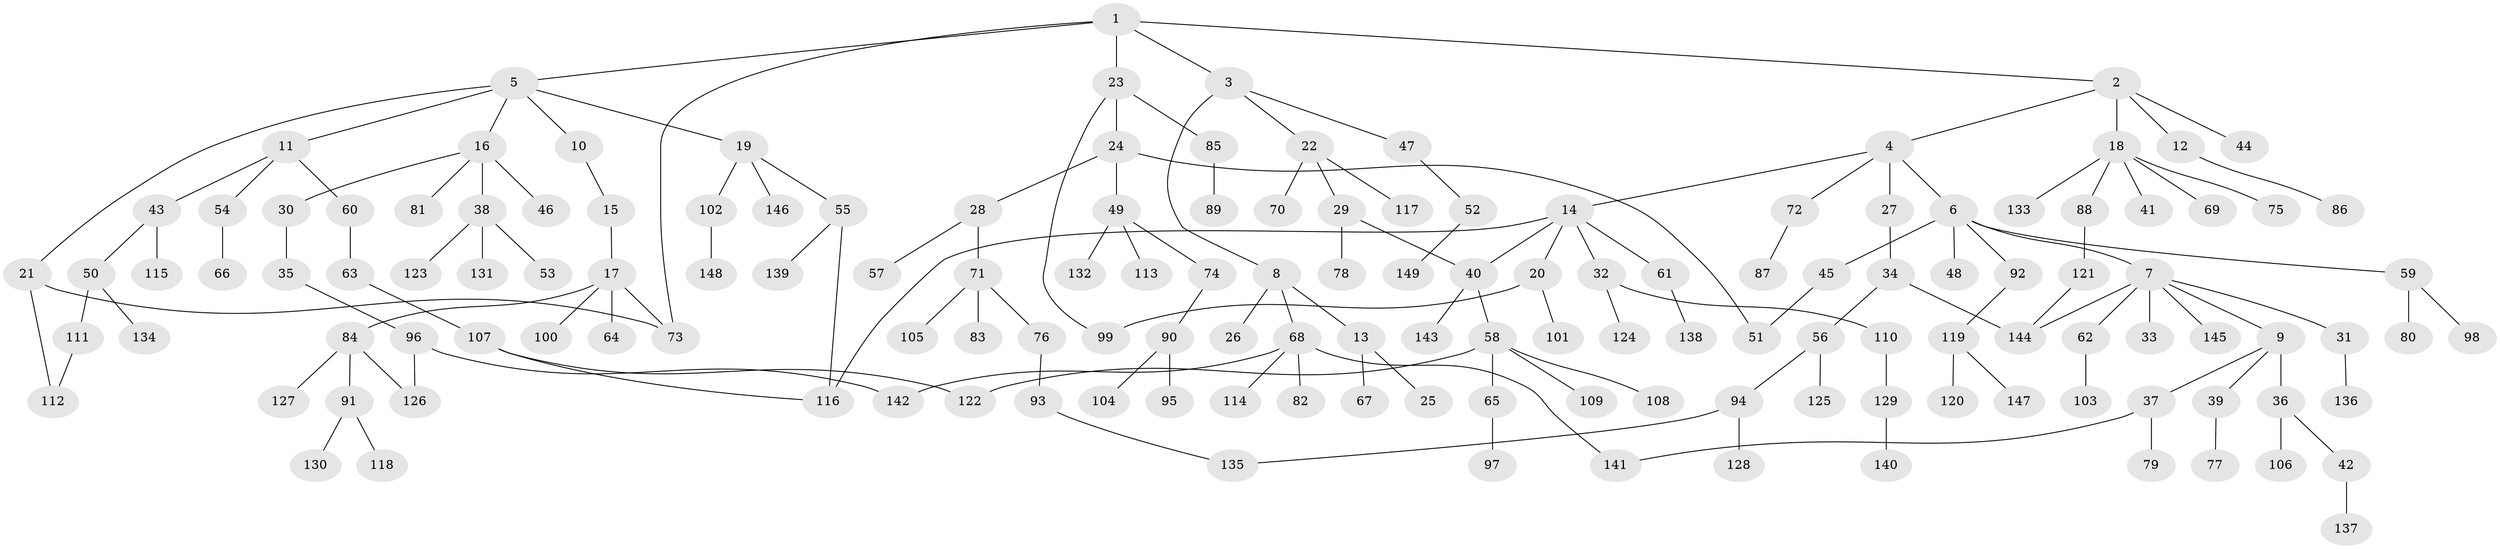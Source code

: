 // Generated by graph-tools (version 1.1) at 2025/13/03/09/25 04:13:23]
// undirected, 149 vertices, 163 edges
graph export_dot {
graph [start="1"]
  node [color=gray90,style=filled];
  1;
  2;
  3;
  4;
  5;
  6;
  7;
  8;
  9;
  10;
  11;
  12;
  13;
  14;
  15;
  16;
  17;
  18;
  19;
  20;
  21;
  22;
  23;
  24;
  25;
  26;
  27;
  28;
  29;
  30;
  31;
  32;
  33;
  34;
  35;
  36;
  37;
  38;
  39;
  40;
  41;
  42;
  43;
  44;
  45;
  46;
  47;
  48;
  49;
  50;
  51;
  52;
  53;
  54;
  55;
  56;
  57;
  58;
  59;
  60;
  61;
  62;
  63;
  64;
  65;
  66;
  67;
  68;
  69;
  70;
  71;
  72;
  73;
  74;
  75;
  76;
  77;
  78;
  79;
  80;
  81;
  82;
  83;
  84;
  85;
  86;
  87;
  88;
  89;
  90;
  91;
  92;
  93;
  94;
  95;
  96;
  97;
  98;
  99;
  100;
  101;
  102;
  103;
  104;
  105;
  106;
  107;
  108;
  109;
  110;
  111;
  112;
  113;
  114;
  115;
  116;
  117;
  118;
  119;
  120;
  121;
  122;
  123;
  124;
  125;
  126;
  127;
  128;
  129;
  130;
  131;
  132;
  133;
  134;
  135;
  136;
  137;
  138;
  139;
  140;
  141;
  142;
  143;
  144;
  145;
  146;
  147;
  148;
  149;
  1 -- 2;
  1 -- 3;
  1 -- 5;
  1 -- 23;
  1 -- 73;
  2 -- 4;
  2 -- 12;
  2 -- 18;
  2 -- 44;
  3 -- 8;
  3 -- 22;
  3 -- 47;
  4 -- 6;
  4 -- 14;
  4 -- 27;
  4 -- 72;
  5 -- 10;
  5 -- 11;
  5 -- 16;
  5 -- 19;
  5 -- 21;
  6 -- 7;
  6 -- 45;
  6 -- 48;
  6 -- 59;
  6 -- 92;
  7 -- 9;
  7 -- 31;
  7 -- 33;
  7 -- 62;
  7 -- 145;
  7 -- 144;
  8 -- 13;
  8 -- 26;
  8 -- 68;
  9 -- 36;
  9 -- 37;
  9 -- 39;
  10 -- 15;
  11 -- 43;
  11 -- 54;
  11 -- 60;
  12 -- 86;
  13 -- 25;
  13 -- 67;
  14 -- 20;
  14 -- 32;
  14 -- 40;
  14 -- 61;
  14 -- 116;
  15 -- 17;
  16 -- 30;
  16 -- 38;
  16 -- 46;
  16 -- 81;
  17 -- 64;
  17 -- 84;
  17 -- 100;
  17 -- 73;
  18 -- 41;
  18 -- 69;
  18 -- 75;
  18 -- 88;
  18 -- 133;
  19 -- 55;
  19 -- 102;
  19 -- 146;
  20 -- 99;
  20 -- 101;
  21 -- 73;
  21 -- 112;
  22 -- 29;
  22 -- 70;
  22 -- 117;
  23 -- 24;
  23 -- 85;
  23 -- 99;
  24 -- 28;
  24 -- 49;
  24 -- 51;
  27 -- 34;
  28 -- 57;
  28 -- 71;
  29 -- 78;
  29 -- 40;
  30 -- 35;
  31 -- 136;
  32 -- 110;
  32 -- 124;
  34 -- 56;
  34 -- 144;
  35 -- 96;
  36 -- 42;
  36 -- 106;
  37 -- 79;
  37 -- 141;
  38 -- 53;
  38 -- 123;
  38 -- 131;
  39 -- 77;
  40 -- 58;
  40 -- 143;
  42 -- 137;
  43 -- 50;
  43 -- 115;
  45 -- 51;
  47 -- 52;
  49 -- 74;
  49 -- 113;
  49 -- 132;
  50 -- 111;
  50 -- 134;
  52 -- 149;
  54 -- 66;
  55 -- 139;
  55 -- 116;
  56 -- 94;
  56 -- 125;
  58 -- 65;
  58 -- 108;
  58 -- 109;
  58 -- 122;
  59 -- 80;
  59 -- 98;
  60 -- 63;
  61 -- 138;
  62 -- 103;
  63 -- 107;
  65 -- 97;
  68 -- 82;
  68 -- 114;
  68 -- 141;
  68 -- 142;
  71 -- 76;
  71 -- 83;
  71 -- 105;
  72 -- 87;
  74 -- 90;
  76 -- 93;
  84 -- 91;
  84 -- 127;
  84 -- 126;
  85 -- 89;
  88 -- 121;
  90 -- 95;
  90 -- 104;
  91 -- 118;
  91 -- 130;
  92 -- 119;
  93 -- 135;
  94 -- 128;
  94 -- 135;
  96 -- 126;
  96 -- 142;
  102 -- 148;
  107 -- 116;
  107 -- 122;
  110 -- 129;
  111 -- 112;
  119 -- 120;
  119 -- 147;
  121 -- 144;
  129 -- 140;
}
